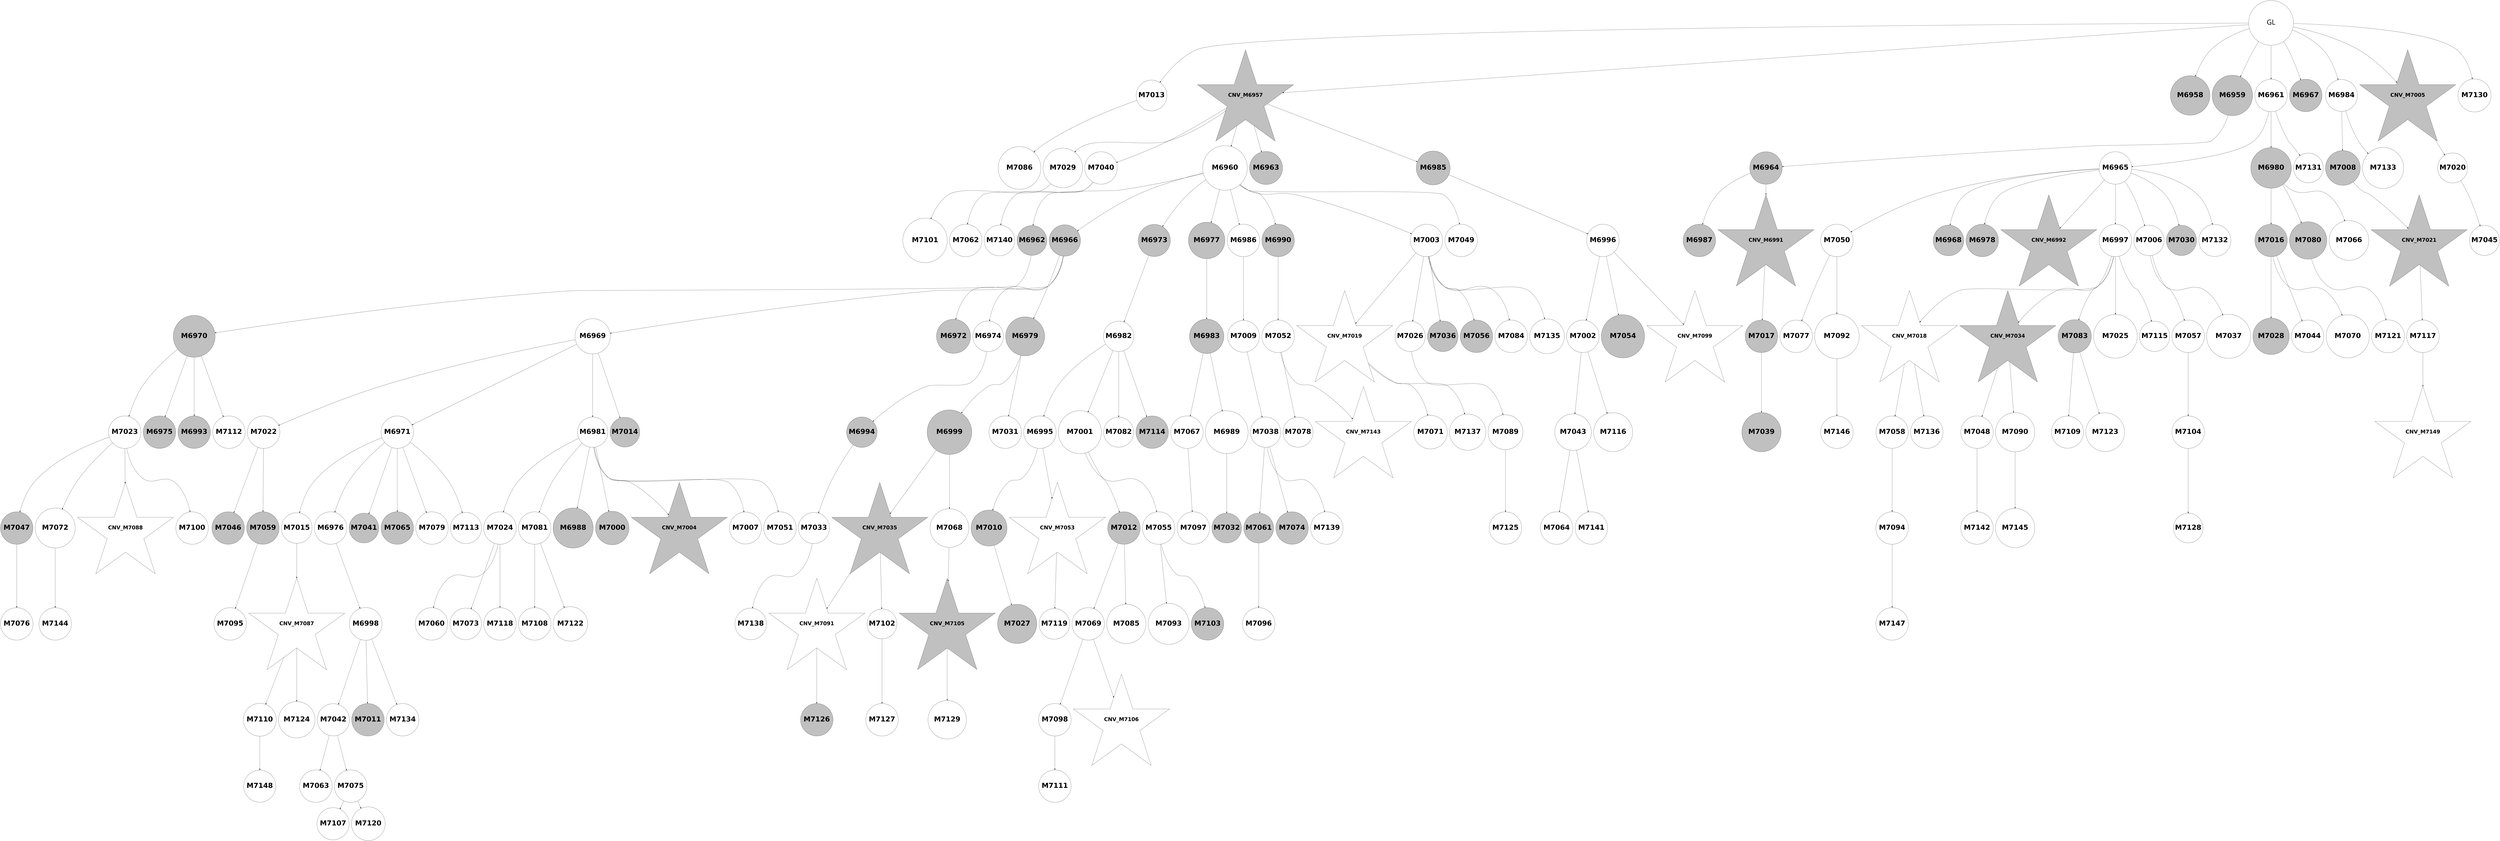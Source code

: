 digraph G { 
7040 -> 7053;
7041 -> 7070;
7042 -> 7059;
7044 -> 7101;
7044 -> 7117;
7045 -> 7118;
7047 -> 7119;
7048 -> 7060;
7048 -> 7076;
7048 -> 7102;
7049 -> 7071;
7050 -> 7090;
7050 -> 7168;
7051 -> 7103;
7051 -> 7169;
7052 -> 7077;
7053 -> 7149;
7054 -> 7078;
7054 -> 7091;
7055 -> 7079;
7055 -> 7104;
7055 -> 7120;
7055 -> 7132;
7056 -> 7092;
7056 -> 7105;
7056 -> 7150;
7058 -> 7121;
7061 -> 7133;
7065 -> 7170;
7066 -> 7080;
7066 -> 7122;
7067 -> 7123;
7067 -> 7134;
7070 -> 7093;
7070 -> 7106;
7070 -> 7171;
7072 -> 7094;
7072 -> 7172;
7074 -> 7095;
7074 -> 7107;
7075 -> 7096;
7075 -> 7173;
7079 -> 7108;
7080 -> 7174;
7082 -> 7109;
7082 -> 7124;
7084 -> 7110;
7084 -> 7175;
7085 -> 7151;
7087 -> 7125;
7087 -> 7135;
7089 -> 7136;
7090 -> 7126;
7091 -> 7127;
7093 -> 7128;
7099 -> 7129;
7100 -> 7137;
7101 -> 7130;
7101 -> 7138;
7104 -> 7176;
7107 -> 7139;
7107 -> 7152;
7112 -> 7153;
7113 -> 7140;
7113 -> 7154;
7115 -> 7141;
7115 -> 7155;
6988 -> 6989;
6988 -> 6990;
6988 -> 6991;
6988 -> 6993;
6988 -> 6999;
6988 -> 7016;
6988 -> 7037;
6988 -> 7045;
6988 -> 7162;
6989 -> 6992;
6989 -> 6995;
6989 -> 7017;
6989 -> 7061;
6989 -> 7072;
6991 -> 6996;
7119 -> 7142;
7119 -> 7156;
6992 -> 6994;
6992 -> 6998;
6992 -> 7005;
6992 -> 7009;
6992 -> 7018;
6992 -> 7022;
6992 -> 7035;
6992 -> 7081;
6993 -> 6997;
6993 -> 7012;
6993 -> 7163;
7121 -> 7157;
6994 -> 7002;
7122 -> 7177;
7123 -> 7158;
6996 -> 7019;
6996 -> 7023;
7124 -> 7178;
6997 -> 7000;
6997 -> 7010;
6997 -> 7024;
6997 -> 7029;
6997 -> 7038;
6997 -> 7062;
6997 -> 7082;
6997 -> 7164;
6998 -> 7001;
6998 -> 7004;
6998 -> 7006;
6998 -> 7011;
7126 -> 7179;
7001 -> 7003;
7001 -> 7013;
7001 -> 7046;
7001 -> 7054;
7002 -> 7007;
7002 -> 7025;
7002 -> 7055;
7002 -> 7144;
7130 -> 7143;
7003 -> 7008;
7003 -> 7047;
7003 -> 7073;
7003 -> 7097;
7003 -> 7111;
7003 -> 7145;
7005 -> 7014;
7006 -> 7026;
7134 -> 7159;
7008 -> 7030;
7136 -> 7160;
7009 -> 7015;
7137 -> 7161;
7011 -> 7031;
7011 -> 7063;
7012 -> 7048;
7012 -> 7098;
7012 -> 7112;
7013 -> 7020;
7013 -> 7032;
7013 -> 7036;
7013 -> 7039;
7013 -> 7056;
7013 -> 7083;
7013 -> 7113;
7014 -> 7027;
7014 -> 7033;
7014 -> 7114;
7014 -> 7146;
7142 -> 7180;
7015 -> 7021;
7015 -> 7099;
7016 -> 7040;
7016 -> 7165;
7017 -> 7028;
7018 -> 7041;
7021 -> 7064;
7149 -> 7181;
7022 -> 7084;
7023 -> 7049;
7026 -> 7065;
7027 -> 7042;
7027 -> 7085;
7028 -> 7034;
7028 -> 7086;
7028 -> 7131;
7029 -> 7050;
7029 -> 7057;
7029 -> 7066;
7029 -> 7115;
7029 -> 7147;
7030 -> 7043;
7030 -> 7074;
7030 -> 7166;
7031 -> 7067;
7031 -> 7100;
7033 -> 7044;
7033 -> 7087;
7034 -> 7075;
7034 -> 7148;
7035 -> 7051;
7035 -> 7058;
7035 -> 7068;
7035 -> 7088;
7035 -> 7116;
7035 -> 7167;
7037 -> 7052;
7038 -> 7069;
7038 -> 7089;
6988 [label="GL" fontname="arial-bold" fontsize=56 width=5 height=5];
6989 [shape=star style=filled fillcolor=grey fontname="helvetica-bold" fontsize=42 label="CNV_M6957"];
6990 [shape=circle style=filled fillcolor=grey fontname="helvetica-bold" fontsize=56 label="M6958" width=4.4 height=2 ];
6991 [shape=circle style=filled fillcolor=grey fontname="helvetica-bold" fontsize=56 label="M6959" width=4.51 height=2 ];
6992 [shape=circle style=filled fillcolor=white fontname="helvetica-bold" fontsize=56 label="M6960" width=4.99 height=2 ];
6993 [shape=circle style=filled fillcolor=white fontname="helvetica-bold" fontsize=56 label="M6961" width=1.13 height=2 ];
6994 [shape=circle style=filled fillcolor=grey fontname="helvetica-bold" fontsize=56 label="M6962" width=3.15 height=2 ];
6995 [shape=circle style=filled fillcolor=grey fontname="helvetica-bold" fontsize=56 label="M6963" width=3.68 height=2 ];
6996 [shape=circle style=filled fillcolor=grey fontname="helvetica-bold" fontsize=56 label="M6964" width=1.01 height=2 ];
6997 [shape=circle style=filled fillcolor=white fontname="helvetica-bold" fontsize=56 label="M6965" width=1.45 height=2 ];
6998 [shape=circle style=filled fillcolor=grey fontname="helvetica-bold" fontsize=56 label="M6966" width=2.31 height=2 ];
6999 [shape=circle style=filled fillcolor=grey fontname="helvetica-bold" fontsize=56 label="M6967" width=0.44 height=2 ];
7000 [shape=circle style=filled fillcolor=grey fontname="helvetica-bold" fontsize=56 label="M6968" width=2.6 height=2 ];
7001 [shape=circle style=filled fillcolor=white fontname="helvetica-bold" fontsize=56 label="M6969" width=3.95 height=2 ];
7002 [shape=circle style=filled fillcolor=grey fontname="helvetica-bold" fontsize=56 label="M6970" width=4.66 height=2 ];
7003 [shape=circle style=filled fillcolor=white fontname="helvetica-bold" fontsize=56 label="M6971" width=0.68 height=2 ];
7004 [shape=circle style=filled fillcolor=grey fontname="helvetica-bold" fontsize=56 label="M6972" width=3.8 height=2 ];
7005 [shape=circle style=filled fillcolor=grey fontname="helvetica-bold" fontsize=56 label="M6973" width=3.58 height=2 ];
7006 [shape=circle style=filled fillcolor=white fontname="helvetica-bold" fontsize=56 label="M6974" width=2.62 height=2 ];
7007 [shape=circle style=filled fillcolor=grey fontname="helvetica-bold" fontsize=56 label="M6975" width=1.5 height=2 ];
7008 [shape=circle style=filled fillcolor=white fontname="helvetica-bold" fontsize=56 label="M6976" width=1.42 height=2 ];
7009 [shape=circle style=filled fillcolor=grey fontname="helvetica-bold" fontsize=56 label="M6977" width=4.07 height=2 ];
7010 [shape=circle style=filled fillcolor=grey fontname="helvetica-bold" fontsize=56 label="M6978" width=0.02 height=2 ];
7011 [shape=circle style=filled fillcolor=grey fontname="helvetica-bold" fontsize=56 label="M6979" width=4.35 height=2 ];
7012 [shape=circle style=filled fillcolor=grey fontname="helvetica-bold" fontsize=56 label="M6980" width=4.53 height=2 ];
7013 [shape=circle style=filled fillcolor=white fontname="helvetica-bold" fontsize=56 label="M6981" width=2.75 height=2 ];
7014 [shape=circle style=filled fillcolor=white fontname="helvetica-bold" fontsize=56 label="M6982" width=2.73 height=2 ];
7015 [shape=circle style=filled fillcolor=grey fontname="helvetica-bold" fontsize=56 label="M6983" width=3.84 height=2 ];
7016 [shape=circle style=filled fillcolor=white fontname="helvetica-bold" fontsize=56 label="M6984" width=3.55 height=2 ];
7017 [shape=circle style=filled fillcolor=grey fontname="helvetica-bold" fontsize=56 label="M6985" width=3.78 height=2 ];
7018 [shape=circle style=filled fillcolor=white fontname="helvetica-bold" fontsize=56 label="M6986" width=1.32 height=2 ];
7019 [shape=circle style=filled fillcolor=grey fontname="helvetica-bold" fontsize=56 label="M6987" width=1.9 height=2 ];
7020 [shape=circle style=filled fillcolor=grey fontname="helvetica-bold" fontsize=56 label="M6988" width=4.47 height=2 ];
7021 [shape=circle style=filled fillcolor=white fontname="helvetica-bold" fontsize=56 label="M6989" width=4.78 height=2 ];
7022 [shape=circle style=filled fillcolor=grey fontname="helvetica-bold" fontsize=56 label="M6990" width=1.41 height=2 ];
7023 [shape=star style=filled fillcolor=grey fontname="helvetica-bold" fontsize=42 label="CNV_M6991"];
7024 [shape=star style=filled fillcolor=grey fontname="helvetica-bold" fontsize=42 label="CNV_M6992"];
7025 [shape=circle style=filled fillcolor=grey fontname="helvetica-bold" fontsize=56 label="M6993" width=0.05 height=2 ];
7026 [shape=circle style=filled fillcolor=grey fontname="helvetica-bold" fontsize=56 label="M6994" width=2.67 height=2 ];
7027 [shape=circle style=filled fillcolor=white fontname="helvetica-bold" fontsize=56 label="M6995" width=0.71 height=2 ];
7028 [shape=circle style=filled fillcolor=white fontname="helvetica-bold" fontsize=56 label="M6996" width=0.69 height=2 ];
7029 [shape=circle style=filled fillcolor=white fontname="helvetica-bold" fontsize=56 label="M6997" width=0.8 height=2 ];
7030 [shape=circle style=filled fillcolor=white fontname="helvetica-bold" fontsize=56 label="M6998" width=3.65 height=2 ];
7031 [shape=circle style=filled fillcolor=grey fontname="helvetica-bold" fontsize=56 label="M6999" width=4.97 height=2 ];
7032 [shape=circle style=filled fillcolor=grey fontname="helvetica-bold" fontsize=56 label="M7000" width=3.74 height=2 ];
7033 [shape=circle style=filled fillcolor=white fontname="helvetica-bold" fontsize=56 label="M7001" width=4.81 height=2 ];
7034 [shape=circle style=filled fillcolor=white fontname="helvetica-bold" fontsize=56 label="M7002" width=0.89 height=2 ];
7035 [shape=circle style=filled fillcolor=white fontname="helvetica-bold" fontsize=56 label="M7003" width=0.33 height=2 ];
7036 [shape=star style=filled fillcolor=grey fontname="helvetica-bold" fontsize=42 label="CNV_M7004"];
7037 [shape=star style=filled fillcolor=grey fontname="helvetica-bold" fontsize=42 label="CNV_M7005"];
7038 [shape=circle style=filled fillcolor=white fontname="helvetica-bold" fontsize=56 label="M7006" width=2.74 height=2 ];
7039 [shape=circle style=filled fillcolor=white fontname="helvetica-bold" fontsize=56 label="M7007" width=2.12 height=2 ];
7040 [shape=circle style=filled fillcolor=grey fontname="helvetica-bold" fontsize=56 label="M7008" width=3.87 height=2 ];
7041 [shape=circle style=filled fillcolor=white fontname="helvetica-bold" fontsize=56 label="M7009" width=2.17 height=2 ];
7042 [shape=circle style=filled fillcolor=grey fontname="helvetica-bold" fontsize=56 label="M7010" width=4.02 height=2 ];
7043 [shape=circle style=filled fillcolor=grey fontname="helvetica-bold" fontsize=56 label="M7011" width=0.73 height=2 ];
7044 [shape=circle style=filled fillcolor=grey fontname="helvetica-bold" fontsize=56 label="M7012" width=0.08 height=2 ];
7045 [shape=circle style=filled fillcolor=white fontname="helvetica-bold" fontsize=56 label="M7013" width=2.53 height=2 ];
7046 [shape=circle style=filled fillcolor=grey fontname="helvetica-bold" fontsize=56 label="M7014" width=3.32 height=2 ];
7047 [shape=circle style=filled fillcolor=white fontname="helvetica-bold" fontsize=56 label="M7015" width=2.55 height=2 ];
7048 [shape=circle style=filled fillcolor=grey fontname="helvetica-bold" fontsize=56 label="M7016" width=1.26 height=2 ];
7049 [shape=circle style=filled fillcolor=grey fontname="helvetica-bold" fontsize=56 label="M7017" width=0.31 height=2 ];
7050 [shape=star style=filled fillcolor=white fontname="helvetica-bold" fontsize=42 label="CNV_M7018"];
7051 [shape=star style=filled fillcolor=white fontname="helvetica-bold" fontsize=42 label="CNV_M7019"];
7052 [shape=circle style=filled fillcolor=white fontname="helvetica-bold" fontsize=56 label="M7020" width=3.06 height=2 ];
7053 [shape=star style=filled fillcolor=grey fontname="helvetica-bold" fontsize=42 label="CNV_M7021"];
7054 [shape=circle style=filled fillcolor=white fontname="helvetica-bold" fontsize=56 label="M7022" width=0.93 height=2 ];
7055 [shape=circle style=filled fillcolor=white fontname="helvetica-bold" fontsize=56 label="M7023" width=1.3 height=2 ];
7056 [shape=circle style=filled fillcolor=white fontname="helvetica-bold" fontsize=56 label="M7024" width=2.01 height=2 ];
7057 [shape=circle style=filled fillcolor=white fontname="helvetica-bold" fontsize=56 label="M7025" width=4.87 height=2 ];
7058 [shape=circle style=filled fillcolor=white fontname="helvetica-bold" fontsize=56 label="M7026" width=2.79 height=2 ];
7059 [shape=circle style=filled fillcolor=grey fontname="helvetica-bold" fontsize=56 label="M7027" width=4.38 height=2 ];
7060 [shape=circle style=filled fillcolor=grey fontname="helvetica-bold" fontsize=56 label="M7028" width=4.05 height=2 ];
7061 [shape=circle style=filled fillcolor=white fontname="helvetica-bold" fontsize=56 label="M7029" width=4.42 height=2 ];
7062 [shape=circle style=filled fillcolor=grey fontname="helvetica-bold" fontsize=56 label="M7030" width=2.84 height=2 ];
7063 [shape=circle style=filled fillcolor=white fontname="helvetica-bold" fontsize=56 label="M7031" width=0.45 height=2 ];
7064 [shape=circle style=filled fillcolor=grey fontname="helvetica-bold" fontsize=56 label="M7032" width=3.26 height=2 ];
7065 [shape=circle style=filled fillcolor=white fontname="helvetica-bold" fontsize=56 label="M7033" width=3.47 height=2 ];
7066 [shape=star style=filled fillcolor=grey fontname="helvetica-bold" fontsize=42 label="CNV_M7034"];
7067 [shape=star style=filled fillcolor=grey fontname="helvetica-bold" fontsize=42 label="CNV_M7035"];
7068 [shape=circle style=filled fillcolor=grey fontname="helvetica-bold" fontsize=56 label="M7036" width=2.61 height=2 ];
7069 [shape=circle style=filled fillcolor=white fontname="helvetica-bold" fontsize=56 label="M7037" width=4.91 height=2 ];
7070 [shape=circle style=filled fillcolor=white fontname="helvetica-bold" fontsize=56 label="M7038" width=2.74 height=2 ];
7071 [shape=circle style=filled fillcolor=grey fontname="helvetica-bold" fontsize=56 label="M7039" width=4.37 height=2 ];
7072 [shape=circle style=filled fillcolor=white fontname="helvetica-bold" fontsize=56 label="M7040" width=0.6 height=2 ];
7073 [shape=circle style=filled fillcolor=grey fontname="helvetica-bold" fontsize=56 label="M7041" width=3.26 height=2 ];
7074 [shape=circle style=filled fillcolor=white fontname="helvetica-bold" fontsize=56 label="M7042" width=2.06 height=2 ];
7075 [shape=circle style=filled fillcolor=white fontname="helvetica-bold" fontsize=56 label="M7043" width=4.08 height=2 ];
7076 [shape=circle style=filled fillcolor=white fontname="helvetica-bold" fontsize=56 label="M7044" width=1.59 height=2 ];
7077 [shape=circle style=filled fillcolor=white fontname="helvetica-bold" fontsize=56 label="M7045" width=3.01 height=2 ];
7078 [shape=circle style=filled fillcolor=grey fontname="helvetica-bold" fontsize=56 label="M7046" width=1.22 height=2 ];
7079 [shape=circle style=filled fillcolor=grey fontname="helvetica-bold" fontsize=56 label="M7047" width=0.61 height=2 ];
7080 [shape=circle style=filled fillcolor=white fontname="helvetica-bold" fontsize=56 label="M7048" width=1.99 height=2 ];
7081 [shape=circle style=filled fillcolor=white fontname="helvetica-bold" fontsize=56 label="M7049" width=1.96 height=2 ];
7082 [shape=circle style=filled fillcolor=white fontname="helvetica-bold" fontsize=56 label="M7050" width=1.59 height=2 ];
7083 [shape=circle style=filled fillcolor=white fontname="helvetica-bold" fontsize=56 label="M7051" width=0.03 height=2 ];
7084 [shape=circle style=filled fillcolor=white fontname="helvetica-bold" fontsize=56 label="M7052" width=0.39 height=2 ];
7085 [shape=star style=filled fillcolor=white fontname="helvetica-bold" fontsize=42 label="CNV_M7053"];
7086 [shape=circle style=filled fillcolor=grey fontname="helvetica-bold" fontsize=56 label="M7054" width=4.82 height=2 ];
7087 [shape=circle style=filled fillcolor=white fontname="helvetica-bold" fontsize=56 label="M7055" width=0.33 height=2 ];
7088 [shape=circle style=filled fillcolor=grey fontname="helvetica-bold" fontsize=56 label="M7056" width=1.22 height=2 ];
7089 [shape=circle style=filled fillcolor=white fontname="helvetica-bold" fontsize=56 label="M7057" width=0.44 height=2 ];
7090 [shape=circle style=filled fillcolor=white fontname="helvetica-bold" fontsize=56 label="M7058" width=3.6 height=2 ];
7091 [shape=circle style=filled fillcolor=grey fontname="helvetica-bold" fontsize=56 label="M7059" width=1.98 height=2 ];
7092 [shape=circle style=filled fillcolor=white fontname="helvetica-bold" fontsize=56 label="M7060" width=1.89 height=2 ];
7093 [shape=circle style=filled fillcolor=grey fontname="helvetica-bold" fontsize=56 label="M7061" width=3.12 height=2 ];
7094 [shape=circle style=filled fillcolor=white fontname="helvetica-bold" fontsize=56 label="M7062" width=0.32 height=2 ];
7095 [shape=circle style=filled fillcolor=white fontname="helvetica-bold" fontsize=56 label="M7063" width=0.05 height=2 ];
7096 [shape=circle style=filled fillcolor=white fontname="helvetica-bold" fontsize=56 label="M7064" width=3.62 height=2 ];
7097 [shape=circle style=filled fillcolor=grey fontname="helvetica-bold" fontsize=56 label="M7065" width=0.18 height=2 ];
7098 [shape=circle style=filled fillcolor=white fontname="helvetica-bold" fontsize=56 label="M7066" width=4.43 height=2 ];
7099 [shape=circle style=filled fillcolor=white fontname="helvetica-bold" fontsize=56 label="M7067" width=0 height=2 ];
7100 [shape=circle style=filled fillcolor=white fontname="helvetica-bold" fontsize=56 label="M7068" width=4.32 height=2 ];
7101 [shape=circle style=filled fillcolor=white fontname="helvetica-bold" fontsize=56 label="M7069" width=1.55 height=2 ];
7102 [shape=circle style=filled fillcolor=white fontname="helvetica-bold" fontsize=56 label="M7070" width=4.82 height=2 ];
7103 [shape=circle style=filled fillcolor=white fontname="helvetica-bold" fontsize=56 label="M7071" width=3.75 height=2 ];
7104 [shape=circle style=filled fillcolor=white fontname="helvetica-bold" fontsize=56 label="M7072" width=4.46 height=2 ];
7105 [shape=circle style=filled fillcolor=white fontname="helvetica-bold" fontsize=56 label="M7073" width=2.24 height=2 ];
7106 [shape=circle style=filled fillcolor=grey fontname="helvetica-bold" fontsize=56 label="M7074" width=0.92 height=2 ];
7107 [shape=circle style=filled fillcolor=white fontname="helvetica-bold" fontsize=56 label="M7075" width=1.38 height=2 ];
7108 [shape=circle style=filled fillcolor=white fontname="helvetica-bold" fontsize=56 label="M7076" width=1.02 height=2 ];
7109 [shape=circle style=filled fillcolor=white fontname="helvetica-bold" fontsize=56 label="M7077" width=0.69 height=2 ];
7110 [shape=circle style=filled fillcolor=white fontname="helvetica-bold" fontsize=56 label="M7078" width=2.97 height=2 ];
7111 [shape=circle style=filled fillcolor=white fontname="helvetica-bold" fontsize=56 label="M7079" width=0.94 height=2 ];
7112 [shape=circle style=filled fillcolor=grey fontname="helvetica-bold" fontsize=56 label="M7080" width=4.17 height=2 ];
7113 [shape=circle style=filled fillcolor=white fontname="helvetica-bold" fontsize=56 label="M7081" width=1.56 height=2 ];
7114 [shape=circle style=filled fillcolor=white fontname="helvetica-bold" fontsize=56 label="M7082" width=2.93 height=2 ];
7115 [shape=circle style=filled fillcolor=grey fontname="helvetica-bold" fontsize=56 label="M7083" width=3.71 height=2 ];
7116 [shape=circle style=filled fillcolor=white fontname="helvetica-bold" fontsize=56 label="M7084" width=0.95 height=2 ];
7117 [shape=circle style=filled fillcolor=white fontname="helvetica-bold" fontsize=56 label="M7085" width=4.39 height=2 ];
7118 [shape=circle style=filled fillcolor=white fontname="helvetica-bold" fontsize=56 label="M7086" width=4.77 height=2 ];
7119 [shape=star style=filled fillcolor=white fontname="helvetica-bold" fontsize=42 label="CNV_M7087"];
7120 [shape=star style=filled fillcolor=white fontname="helvetica-bold" fontsize=42 label="CNV_M7088"];
7121 [shape=circle style=filled fillcolor=white fontname="helvetica-bold" fontsize=56 label="M7089" width=3.89 height=2 ];
7122 [shape=circle style=filled fillcolor=white fontname="helvetica-bold" fontsize=56 label="M7090" width=4.37 height=2 ];
7123 [shape=star style=filled fillcolor=white fontname="helvetica-bold" fontsize=42 label="CNV_M7091"];
7124 [shape=circle style=filled fillcolor=white fontname="helvetica-bold" fontsize=56 label="M7092" width=4.97 height=2 ];
7125 [shape=circle style=filled fillcolor=white fontname="helvetica-bold" fontsize=56 label="M7093" width=4.57 height=2 ];
7126 [shape=circle style=filled fillcolor=white fontname="helvetica-bold" fontsize=56 label="M7094" width=0.5 height=2 ];
7127 [shape=circle style=filled fillcolor=white fontname="helvetica-bold" fontsize=56 label="M7095" width=1.81 height=2 ];
7128 [shape=circle style=filled fillcolor=white fontname="helvetica-bold" fontsize=56 label="M7096" width=0.4 height=2 ];
7129 [shape=circle style=filled fillcolor=white fontname="helvetica-bold" fontsize=56 label="M7097" width=2 height=2 ];
7130 [shape=circle style=filled fillcolor=white fontname="helvetica-bold" fontsize=56 label="M7098" width=1.37 height=2 ];
7131 [shape=star style=filled fillcolor=white fontname="helvetica-bold" fontsize=42 label="CNV_M7099"];
7132 [shape=circle style=filled fillcolor=white fontname="helvetica-bold" fontsize=56 label="M7100" width=1.12 height=2 ];
7133 [shape=circle style=filled fillcolor=white fontname="helvetica-bold" fontsize=56 label="M7101" width=4.96 height=2 ];
7134 [shape=circle style=filled fillcolor=white fontname="helvetica-bold" fontsize=56 label="M7102" width=3.21 height=2 ];
7135 [shape=circle style=filled fillcolor=grey fontname="helvetica-bold" fontsize=56 label="M7103" width=0.75 height=2 ];
7136 [shape=circle style=filled fillcolor=white fontname="helvetica-bold" fontsize=56 label="M7104" width=1.4 height=2 ];
7137 [shape=star style=filled fillcolor=grey fontname="helvetica-bold" fontsize=42 label="CNV_M7105"];
7138 [shape=star style=filled fillcolor=white fontname="helvetica-bold" fontsize=42 label="CNV_M7106"];
7139 [shape=circle style=filled fillcolor=white fontname="helvetica-bold" fontsize=56 label="M7107" width=2.06 height=2 ];
7140 [shape=circle style=filled fillcolor=white fontname="helvetica-bold" fontsize=56 label="M7108" width=1.36 height=2 ];
7141 [shape=circle style=filled fillcolor=white fontname="helvetica-bold" fontsize=56 label="M7109" width=3.59 height=2 ];
7142 [shape=circle style=filled fillcolor=white fontname="helvetica-bold" fontsize=56 label="M7110" width=3.66 height=2 ];
7143 [shape=circle style=filled fillcolor=white fontname="helvetica-bold" fontsize=56 label="M7111" width=0.32 height=2 ];
7144 [shape=circle style=filled fillcolor=white fontname="helvetica-bold" fontsize=56 label="M7112" width=1.57 height=2 ];
7145 [shape=circle style=filled fillcolor=white fontname="helvetica-bold" fontsize=56 label="M7113" width=3.47 height=2 ];
7146 [shape=circle style=filled fillcolor=grey fontname="helvetica-bold" fontsize=56 label="M7114" width=0.63 height=2 ];
7147 [shape=circle style=filled fillcolor=white fontname="helvetica-bold" fontsize=56 label="M7115" width=2.77 height=2 ];
7148 [shape=circle style=filled fillcolor=white fontname="helvetica-bold" fontsize=56 label="M7116" width=4.35 height=2 ];
7149 [shape=circle style=filled fillcolor=white fontname="helvetica-bold" fontsize=56 label="M7117" width=1.88 height=2 ];
7150 [shape=circle style=filled fillcolor=white fontname="helvetica-bold" fontsize=56 label="M7118" width=0.91 height=2 ];
7151 [shape=circle style=filled fillcolor=white fontname="helvetica-bold" fontsize=56 label="M7119" width=2.55 height=2 ];
7152 [shape=circle style=filled fillcolor=white fontname="helvetica-bold" fontsize=56 label="M7120" width=3.76 height=2 ];
7153 [shape=circle style=filled fillcolor=white fontname="helvetica-bold" fontsize=56 label="M7121" width=3.67 height=2 ];
7154 [shape=circle style=filled fillcolor=white fontname="helvetica-bold" fontsize=56 label="M7122" width=3.85 height=2 ];
7155 [shape=circle style=filled fillcolor=white fontname="helvetica-bold" fontsize=56 label="M7123" width=4.32 height=2 ];
7156 [shape=circle style=filled fillcolor=white fontname="helvetica-bold" fontsize=56 label="M7124" width=4.07 height=2 ];
7157 [shape=circle style=filled fillcolor=white fontname="helvetica-bold" fontsize=56 label="M7125" width=3.61 height=2 ];
7158 [shape=circle style=filled fillcolor=grey fontname="helvetica-bold" fontsize=56 label="M7126" width=1.7 height=2 ];
7159 [shape=circle style=filled fillcolor=white fontname="helvetica-bold" fontsize=56 label="M7127" width=0.73 height=2 ];
7160 [shape=circle style=filled fillcolor=white fontname="helvetica-bold" fontsize=56 label="M7128" width=3.31 height=2 ];
7161 [shape=circle style=filled fillcolor=white fontname="helvetica-bold" fontsize=56 label="M7129" width=4.29 height=2 ];
7162 [shape=circle style=filled fillcolor=white fontname="helvetica-bold" fontsize=56 label="M7130" width=3.68 height=2 ];
7163 [shape=circle style=filled fillcolor=white fontname="helvetica-bold" fontsize=56 label="M7131" width=3.27 height=2 ];
7164 [shape=circle style=filled fillcolor=white fontname="helvetica-bold" fontsize=56 label="M7132" width=2.09 height=2 ];
7165 [shape=circle style=filled fillcolor=white fontname="helvetica-bold" fontsize=56 label="M7133" width=4.58 height=2 ];
7166 [shape=circle style=filled fillcolor=white fontname="helvetica-bold" fontsize=56 label="M7134" width=1.57 height=2 ];
7167 [shape=circle style=filled fillcolor=white fontname="helvetica-bold" fontsize=56 label="M7135" width=3.88 height=2 ];
7168 [shape=circle style=filled fillcolor=white fontname="helvetica-bold" fontsize=56 label="M7136" width=1.46 height=2 ];
7169 [shape=circle style=filled fillcolor=white fontname="helvetica-bold" fontsize=56 label="M7137" width=4.05 height=2 ];
7170 [shape=circle style=filled fillcolor=white fontname="helvetica-bold" fontsize=56 label="M7138" width=2.23 height=2 ];
7171 [shape=circle style=filled fillcolor=white fontname="helvetica-bold" fontsize=56 label="M7139" width=1.87 height=2 ];
7172 [shape=circle style=filled fillcolor=white fontname="helvetica-bold" fontsize=56 label="M7140" width=2.58 height=2 ];
7173 [shape=circle style=filled fillcolor=white fontname="helvetica-bold" fontsize=56 label="M7141" width=1.86 height=2 ];
7174 [shape=circle style=filled fillcolor=white fontname="helvetica-bold" fontsize=56 label="M7142" width=1.33 height=2 ];
7175 [shape=star style=filled fillcolor=white fontname="helvetica-bold" fontsize=42 label="CNV_M7143"];
7176 [shape=circle style=filled fillcolor=white fontname="helvetica-bold" fontsize=56 label="M7144" width=1.98 height=2 ];
7177 [shape=circle style=filled fillcolor=white fontname="helvetica-bold" fontsize=56 label="M7145" width=4.37 height=2 ];
7178 [shape=circle style=filled fillcolor=white fontname="helvetica-bold" fontsize=56 label="M7146" width=1.3 height=2 ];
7179 [shape=circle style=filled fillcolor=white fontname="helvetica-bold" fontsize=56 label="M7147" width=1.8 height=2 ];
7180 [shape=circle style=filled fillcolor=white fontname="helvetica-bold" fontsize=56 label="M7148" width=3.58 height=2 ];
7181 [shape=star style=filled fillcolor=white fontname="helvetica-bold" fontsize=42 label="CNV_M7149"];
}